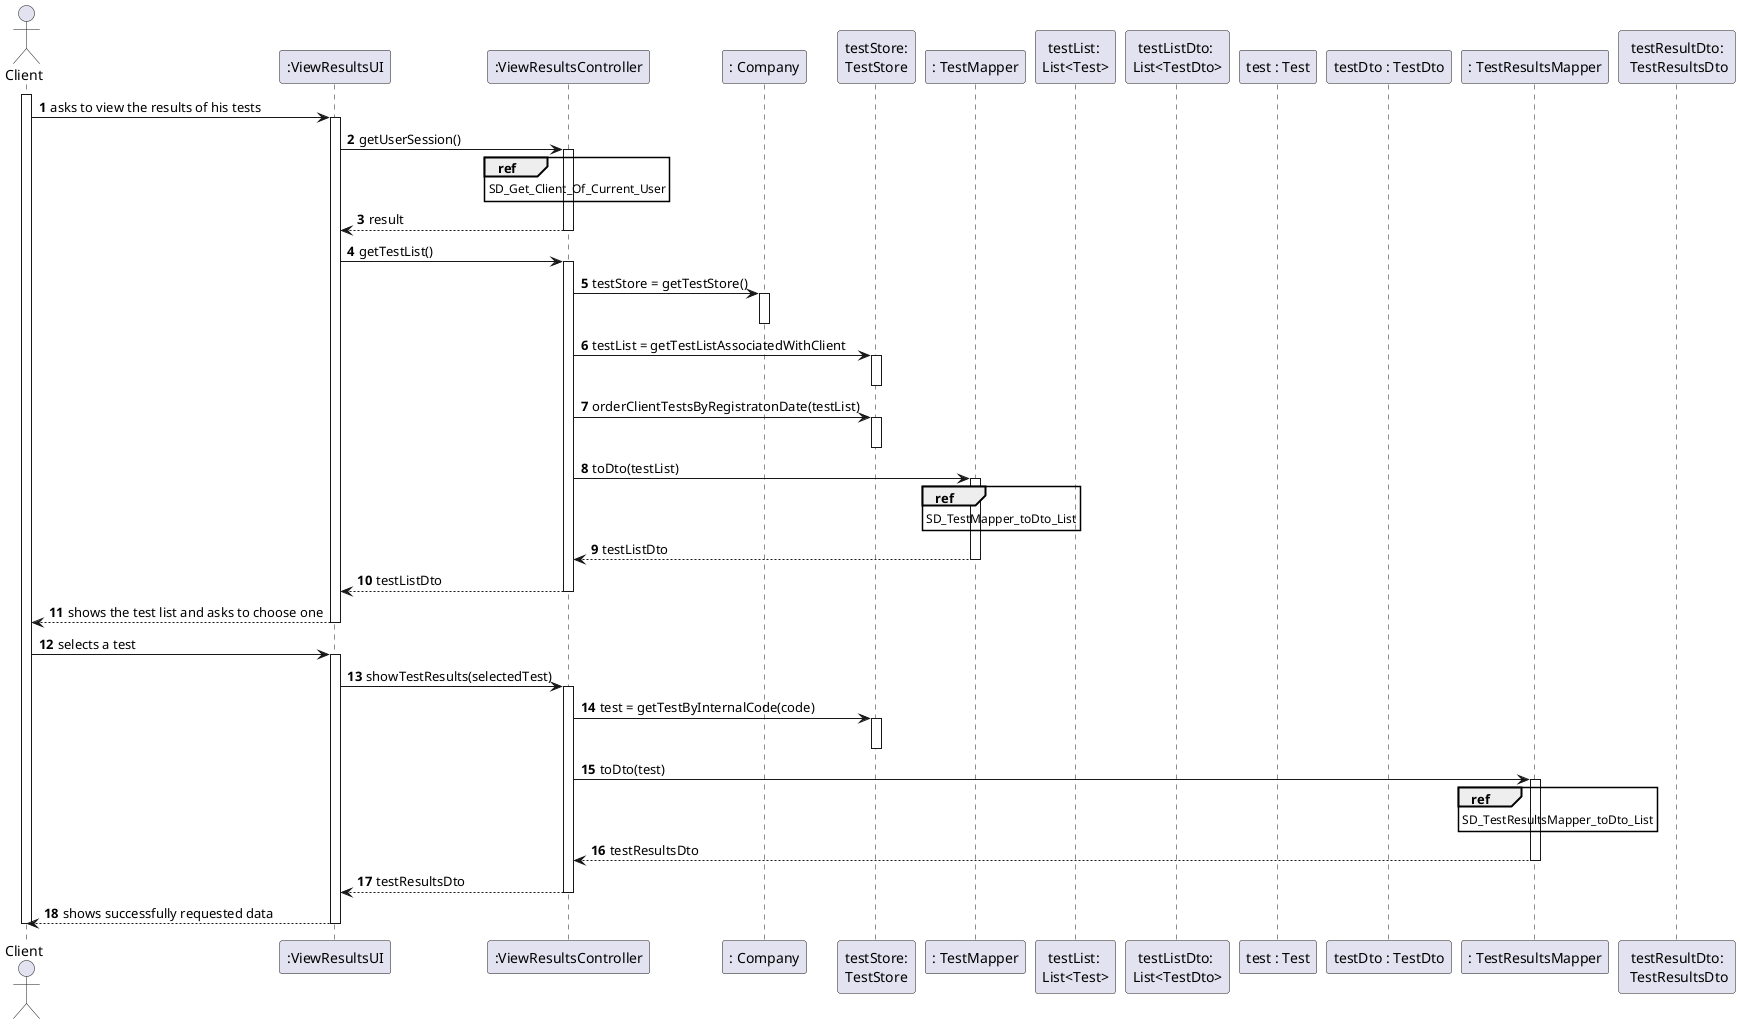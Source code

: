 @startuml
autonumber
'hide footbox
actor "Client" as CL

participant ":ViewResultsUI" as UI
participant ":ViewResultsController" as CTRL
participant ": Company" as Comp
participant "testStore:\nTestStore" as TS
participant ": TestMapper" as tMAPPER
participant "testList: \nList<Test>" as LTestSA
participant "testListDto: \nList<TestDto>" as LTestSADTO
participant "test : Test" as TEST
participant "testDto : TestDto" as TESTDTO
participant ": TestResultsMapper" as trMAPPER
participant "testResultDto:\n TestResultsDto" as TRDto

activate CL
CL -> UI : asks to view the results of his tests
activate UI

UI -> CTRL : getUserSession()
activate CTRL
ref over CTRL
SD_Get_Client_Of_Current_User
end ref
CTRL --> UI : result
deactivate CTRL
UI -> CTRL : getTestList()
activate CTRL
CTRL -> Comp : testStore = getTestStore()
activate Comp
deactivate Comp
CTRL -> TS : testList = getTestListAssociatedWithClient
activate TS
deactivate TS
CTRL -> TS : orderClientTestsByRegistratonDate(testList)
activate TS
deactivate TS
CTRL -> tMAPPER : toDto(testList)
activate tMAPPER
ref over tMAPPER
SD_TestMapper_toDto_List
end ref
tMAPPER --> CTRL : testListDto
deactivate tMAPPER
CTRL --> UI : testListDto
deactivate CTRL

UI --> CL : shows the test list and asks to choose one
deactivate UI

CL -> UI : selects a test
activate UI
UI -> CTRL : showTestResults(selectedTest)
activate CTRL
CTRL -> TS : test = getTestByInternalCode(code)
activate TS
deactivate TS
CTRL -> trMAPPER : toDto(test)
activate trMAPPER
ref over trMAPPER
SD_TestResultsMapper_toDto_List
end ref
trMAPPER --> CTRL : testResultsDto
deactivate trMAPPER
CTRL --> UI : testResultsDto
deactivate CTRL
deactivate CTRL
UI --> CL : shows successfully requested data
deactivate UI
deactivate UI
deactivate CL

@enduml